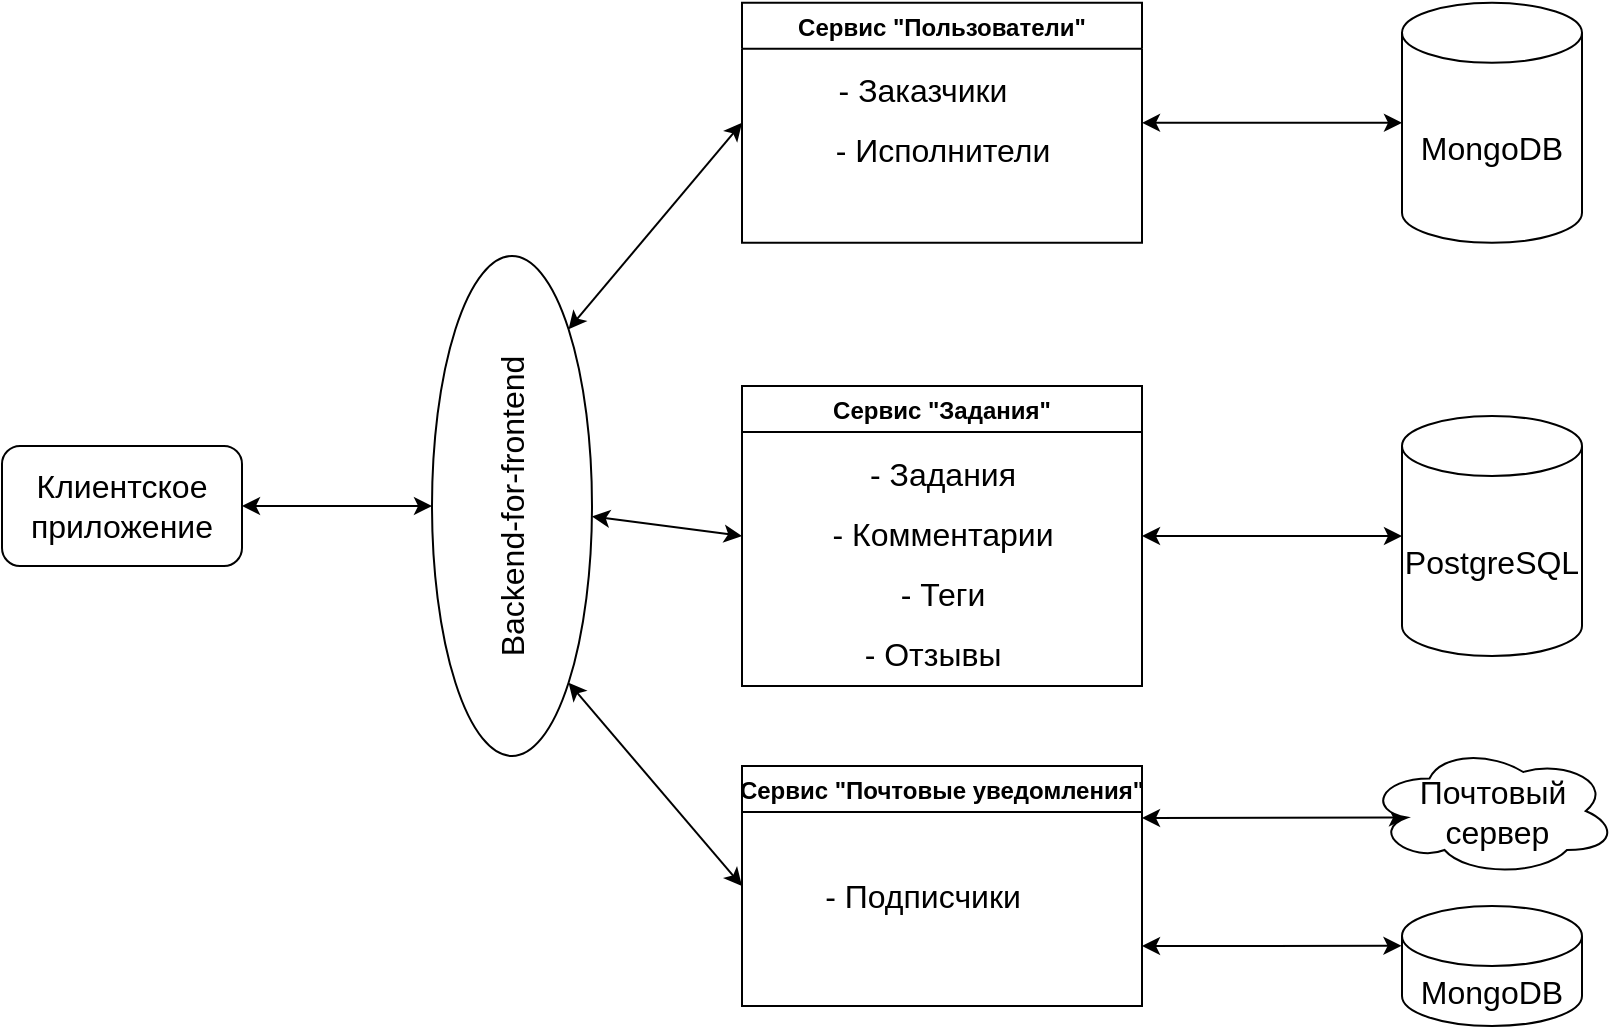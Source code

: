 <mxfile>
    <diagram id="TKhRGMWq5iRV8zRazBeO" name="1_схема_приложения">
        <mxGraphModel dx="313" dy="245" grid="1" gridSize="10" guides="1" tooltips="1" connect="1" arrows="1" fold="1" page="1" pageScale="1" pageWidth="4681" pageHeight="3300" math="0" shadow="0">
            <root>
                <mxCell id="0"/>
                <mxCell id="1" parent="0"/>
                <mxCell id="NZNMin-x-JcCQn-ooCAp-16" value="" style="edgeStyle=orthogonalEdgeStyle;rounded=0;orthogonalLoop=1;jettySize=auto;html=1;fontSize=16;startArrow=classic;startFill=1;" parent="1" source="NZNMin-x-JcCQn-ooCAp-1" target="NZNMin-x-JcCQn-ooCAp-2" edge="1">
                    <mxGeometry relative="1" as="geometry"/>
                </mxCell>
                <mxCell id="NZNMin-x-JcCQn-ooCAp-1" value="&lt;font style=&quot;font-size: 16px;&quot;&gt;Клиентское приложение&lt;/font&gt;" style="rounded=1;whiteSpace=wrap;html=1;" parent="1" vertex="1">
                    <mxGeometry x="150" y="360" width="120" height="60" as="geometry"/>
                </mxCell>
                <mxCell id="NZNMin-x-JcCQn-ooCAp-2" value="&lt;font style=&quot;font-size: 16px;&quot;&gt;Backend-for-frontend&lt;/font&gt;" style="ellipse;whiteSpace=wrap;html=1;rotation=-90;" parent="1" vertex="1">
                    <mxGeometry x="280" y="350" width="250" height="80" as="geometry"/>
                </mxCell>
                <mxCell id="NZNMin-x-JcCQn-ooCAp-17" style="edgeStyle=orthogonalEdgeStyle;rounded=0;orthogonalLoop=1;jettySize=auto;html=1;exitX=1;exitY=0.5;exitDx=0;exitDy=0;entryX=0;entryY=0.5;entryDx=0;entryDy=0;entryPerimeter=0;fontSize=16;startArrow=classic;startFill=1;" parent="1" source="NZNMin-x-JcCQn-ooCAp-3" target="NZNMin-x-JcCQn-ooCAp-8" edge="1">
                    <mxGeometry relative="1" as="geometry"/>
                </mxCell>
                <mxCell id="NZNMin-x-JcCQn-ooCAp-3" value="Сервис &quot;Пользователи&quot;" style="swimlane;" parent="1" vertex="1">
                    <mxGeometry x="520" y="138.39" width="200" height="120" as="geometry"/>
                </mxCell>
                <mxCell id="NZNMin-x-JcCQn-ooCAp-12" value="&lt;font style=&quot;font-size: 16px;&quot;&gt;- Исполнители&lt;/font&gt;" style="text;html=1;align=center;verticalAlign=middle;resizable=0;points=[];autosize=1;strokeColor=none;fillColor=none;" parent="NZNMin-x-JcCQn-ooCAp-3" vertex="1">
                    <mxGeometry x="35" y="59" width="130" height="30" as="geometry"/>
                </mxCell>
                <mxCell id="NZNMin-x-JcCQn-ooCAp-11" value="&lt;font style=&quot;font-size: 16px;&quot;&gt;- Заказчики&lt;/font&gt;" style="text;html=1;align=center;verticalAlign=middle;resizable=0;points=[];autosize=1;strokeColor=none;fillColor=none;" parent="NZNMin-x-JcCQn-ooCAp-3" vertex="1">
                    <mxGeometry x="35" y="29" width="110" height="30" as="geometry"/>
                </mxCell>
                <mxCell id="NZNMin-x-JcCQn-ooCAp-18" style="edgeStyle=orthogonalEdgeStyle;rounded=0;orthogonalLoop=1;jettySize=auto;html=1;exitX=1;exitY=0.5;exitDx=0;exitDy=0;entryX=0;entryY=0.5;entryDx=0;entryDy=0;entryPerimeter=0;fontSize=16;startArrow=classic;startFill=1;" parent="1" source="NZNMin-x-JcCQn-ooCAp-4" target="NZNMin-x-JcCQn-ooCAp-9" edge="1">
                    <mxGeometry relative="1" as="geometry"/>
                </mxCell>
                <mxCell id="NZNMin-x-JcCQn-ooCAp-4" value="Сервис &quot;Задания&quot;" style="swimlane;" parent="1" vertex="1">
                    <mxGeometry x="520" y="330" width="200" height="150" as="geometry"/>
                </mxCell>
                <mxCell id="NZNMin-x-JcCQn-ooCAp-13" value="&lt;font style=&quot;font-size: 16px;&quot;&gt;- Комментарии&lt;/font&gt;" style="text;html=1;align=center;verticalAlign=middle;resizable=0;points=[];autosize=1;strokeColor=none;fillColor=none;" parent="NZNMin-x-JcCQn-ooCAp-4" vertex="1">
                    <mxGeometry x="35" y="59" width="130" height="30" as="geometry"/>
                </mxCell>
                <mxCell id="NZNMin-x-JcCQn-ooCAp-14" value="&lt;font style=&quot;font-size: 16px;&quot;&gt;- Теги&lt;/font&gt;" style="text;html=1;align=center;verticalAlign=middle;resizable=0;points=[];autosize=1;strokeColor=none;fillColor=none;" parent="NZNMin-x-JcCQn-ooCAp-4" vertex="1">
                    <mxGeometry x="65" y="89" width="70" height="30" as="geometry"/>
                </mxCell>
                <mxCell id="NZNMin-x-JcCQn-ooCAp-28" value="&lt;font style=&quot;font-size: 16px;&quot;&gt;- Задания&lt;/font&gt;" style="text;html=1;align=center;verticalAlign=middle;resizable=0;points=[];autosize=1;strokeColor=none;fillColor=none;" parent="NZNMin-x-JcCQn-ooCAp-4" vertex="1">
                    <mxGeometry x="50" y="29" width="100" height="30" as="geometry"/>
                </mxCell>
                <mxCell id="NZNMin-x-JcCQn-ooCAp-25" value="&lt;font style=&quot;font-size: 16px;&quot;&gt;- Отзывы&lt;/font&gt;" style="text;html=1;align=center;verticalAlign=middle;resizable=0;points=[];autosize=1;strokeColor=none;fillColor=none;" parent="NZNMin-x-JcCQn-ooCAp-4" vertex="1">
                    <mxGeometry x="50" y="119" width="90" height="30" as="geometry"/>
                </mxCell>
                <mxCell id="NZNMin-x-JcCQn-ooCAp-27" value="" style="edgeStyle=orthogonalEdgeStyle;rounded=0;orthogonalLoop=1;jettySize=auto;html=1;fontSize=16;startArrow=classic;startFill=1;entryX=0.16;entryY=0.55;entryDx=0;entryDy=0;entryPerimeter=0;" parent="1" target="NZNMin-x-JcCQn-ooCAp-26" edge="1">
                    <mxGeometry relative="1" as="geometry">
                        <Array as="points">
                            <mxPoint x="720" y="546"/>
                        </Array>
                        <mxPoint x="720" y="546" as="sourcePoint"/>
                    </mxGeometry>
                </mxCell>
                <mxCell id="pqt7mKeYnBlbrjEUPj5r-4" style="edgeStyle=none;html=1;exitX=1;exitY=0.75;exitDx=0;exitDy=0;entryX=-0.003;entryY=0.332;entryDx=0;entryDy=0;entryPerimeter=0;startArrow=classic;startFill=1;" edge="1" parent="1" source="NZNMin-x-JcCQn-ooCAp-5" target="pqt7mKeYnBlbrjEUPj5r-2">
                    <mxGeometry relative="1" as="geometry"/>
                </mxCell>
                <mxCell id="NZNMin-x-JcCQn-ooCAp-5" value="Сервис &quot;Почтовые уведомления&quot;" style="swimlane;" parent="1" vertex="1">
                    <mxGeometry x="520" y="520" width="200" height="120" as="geometry"/>
                </mxCell>
                <mxCell id="pqt7mKeYnBlbrjEUPj5r-1" value="&lt;span style=&quot;font-size: 16px&quot;&gt;- Подписчики&lt;/span&gt;" style="text;html=1;align=center;verticalAlign=middle;resizable=0;points=[];autosize=1;strokeColor=none;fillColor=none;" vertex="1" parent="NZNMin-x-JcCQn-ooCAp-5">
                    <mxGeometry x="35" y="55" width="110" height="20" as="geometry"/>
                </mxCell>
                <mxCell id="NZNMin-x-JcCQn-ooCAp-8" value="&lt;span style=&quot;font-size: 16px&quot;&gt;MongoDB&lt;/span&gt;" style="shape=cylinder3;whiteSpace=wrap;html=1;boundedLbl=1;backgroundOutline=1;size=15;" parent="1" vertex="1">
                    <mxGeometry x="850" y="138.39" width="90" height="120" as="geometry"/>
                </mxCell>
                <mxCell id="NZNMin-x-JcCQn-ooCAp-9" value="&lt;font style=&quot;font-size: 16px&quot;&gt;PostgreSQL&lt;/font&gt;" style="shape=cylinder3;whiteSpace=wrap;html=1;boundedLbl=1;backgroundOutline=1;size=15;" parent="1" vertex="1">
                    <mxGeometry x="850" y="345" width="90" height="120" as="geometry"/>
                </mxCell>
                <mxCell id="NZNMin-x-JcCQn-ooCAp-21" value="" style="endArrow=classic;html=1;rounded=0;fontSize=16;entryX=0;entryY=0.5;entryDx=0;entryDy=0;exitX=1;exitY=1;exitDx=0;exitDy=0;startArrow=classic;startFill=1;" parent="1" source="NZNMin-x-JcCQn-ooCAp-2" target="NZNMin-x-JcCQn-ooCAp-3" edge="1">
                    <mxGeometry width="50" height="50" relative="1" as="geometry">
                        <mxPoint x="433.284" y="360.002" as="sourcePoint"/>
                        <mxPoint x="480" y="328.39" as="targetPoint"/>
                    </mxGeometry>
                </mxCell>
                <mxCell id="NZNMin-x-JcCQn-ooCAp-22" value="" style="endArrow=classic;html=1;rounded=0;fontSize=16;entryX=0;entryY=0.5;entryDx=0;entryDy=0;startArrow=classic;startFill=1;" parent="1" source="NZNMin-x-JcCQn-ooCAp-2" target="NZNMin-x-JcCQn-ooCAp-4" edge="1">
                    <mxGeometry width="50" height="50" relative="1" as="geometry">
                        <mxPoint x="443.284" y="311.612" as="sourcePoint"/>
                        <mxPoint x="530" y="150" as="targetPoint"/>
                    </mxGeometry>
                </mxCell>
                <mxCell id="NZNMin-x-JcCQn-ooCAp-23" value="" style="endArrow=classic;html=1;rounded=0;fontSize=16;entryX=0;entryY=0.5;entryDx=0;entryDy=0;exitX=0;exitY=1;exitDx=0;exitDy=0;startArrow=classic;startFill=1;" parent="1" source="NZNMin-x-JcCQn-ooCAp-2" target="NZNMin-x-JcCQn-ooCAp-5" edge="1">
                    <mxGeometry width="50" height="50" relative="1" as="geometry">
                        <mxPoint x="443" y="558" as="sourcePoint"/>
                        <mxPoint x="530" y="430" as="targetPoint"/>
                    </mxGeometry>
                </mxCell>
                <mxCell id="NZNMin-x-JcCQn-ooCAp-26" value="Почтовый&lt;br&gt;&amp;nbsp;сервер" style="ellipse;shape=cloud;whiteSpace=wrap;html=1;fontSize=16;" parent="1" vertex="1">
                    <mxGeometry x="832.5" y="510" width="125" height="65" as="geometry"/>
                </mxCell>
                <mxCell id="pqt7mKeYnBlbrjEUPj5r-2" value="&lt;span style=&quot;font-size: 16px&quot;&gt;MongoDB&lt;/span&gt;" style="shape=cylinder3;whiteSpace=wrap;html=1;boundedLbl=1;backgroundOutline=1;size=15;" vertex="1" parent="1">
                    <mxGeometry x="850" y="590" width="90" height="60" as="geometry"/>
                </mxCell>
            </root>
        </mxGraphModel>
    </diagram>
</mxfile>
